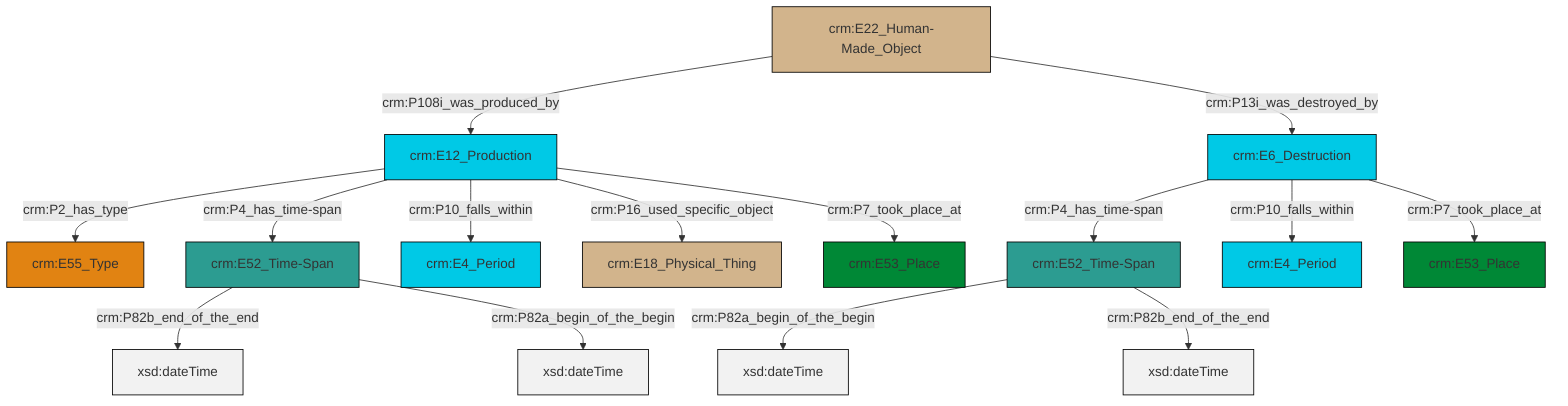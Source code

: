 graph TD
classDef Literal fill:#f2f2f2,stroke:#000000;
classDef CRM_Entity fill:#FFFFFF,stroke:#000000;
classDef Temporal_Entity fill:#00C9E6, stroke:#000000;
classDef Type fill:#E18312, stroke:#000000;
classDef Time-Span fill:#2C9C91, stroke:#000000;
classDef Appellation fill:#FFEB7F, stroke:#000000;
classDef Place fill:#008836, stroke:#000000;
classDef Persistent_Item fill:#B266B2, stroke:#000000;
classDef Conceptual_Object fill:#FFD700, stroke:#000000;
classDef Physical_Thing fill:#D2B48C, stroke:#000000;
classDef Actor fill:#f58aad, stroke:#000000;
classDef PC_Classes fill:#4ce600, stroke:#000000;
classDef Multi fill:#cccccc,stroke:#000000;

0["crm:E12_Production"]:::Temporal_Entity -->|crm:P2_has_type| 1["crm:E55_Type"]:::Type
0["crm:E12_Production"]:::Temporal_Entity -->|crm:P4_has_time-span| 8["crm:E52_Time-Span"]:::Time-Span
8["crm:E52_Time-Span"]:::Time-Span -->|crm:P82b_end_of_the_end| 10[xsd:dateTime]:::Literal
4["crm:E52_Time-Span"]:::Time-Span -->|crm:P82a_begin_of_the_begin| 12[xsd:dateTime]:::Literal
8["crm:E52_Time-Span"]:::Time-Span -->|crm:P82a_begin_of_the_begin| 13[xsd:dateTime]:::Literal
0["crm:E12_Production"]:::Temporal_Entity -->|crm:P10_falls_within| 6["crm:E4_Period"]:::Temporal_Entity
14["crm:E6_Destruction"]:::Temporal_Entity -->|crm:P4_has_time-span| 4["crm:E52_Time-Span"]:::Time-Span
15["crm:E22_Human-Made_Object"]:::Physical_Thing -->|crm:P108i_was_produced_by| 0["crm:E12_Production"]:::Temporal_Entity
14["crm:E6_Destruction"]:::Temporal_Entity -->|crm:P10_falls_within| 2["crm:E4_Period"]:::Temporal_Entity
0["crm:E12_Production"]:::Temporal_Entity -->|crm:P16_used_specific_object| 21["crm:E18_Physical_Thing"]:::Physical_Thing
0["crm:E12_Production"]:::Temporal_Entity -->|crm:P7_took_place_at| 16["crm:E53_Place"]:::Place
4["crm:E52_Time-Span"]:::Time-Span -->|crm:P82b_end_of_the_end| 22[xsd:dateTime]:::Literal
15["crm:E22_Human-Made_Object"]:::Physical_Thing -->|crm:P13i_was_destroyed_by| 14["crm:E6_Destruction"]:::Temporal_Entity
14["crm:E6_Destruction"]:::Temporal_Entity -->|crm:P7_took_place_at| 19["crm:E53_Place"]:::Place